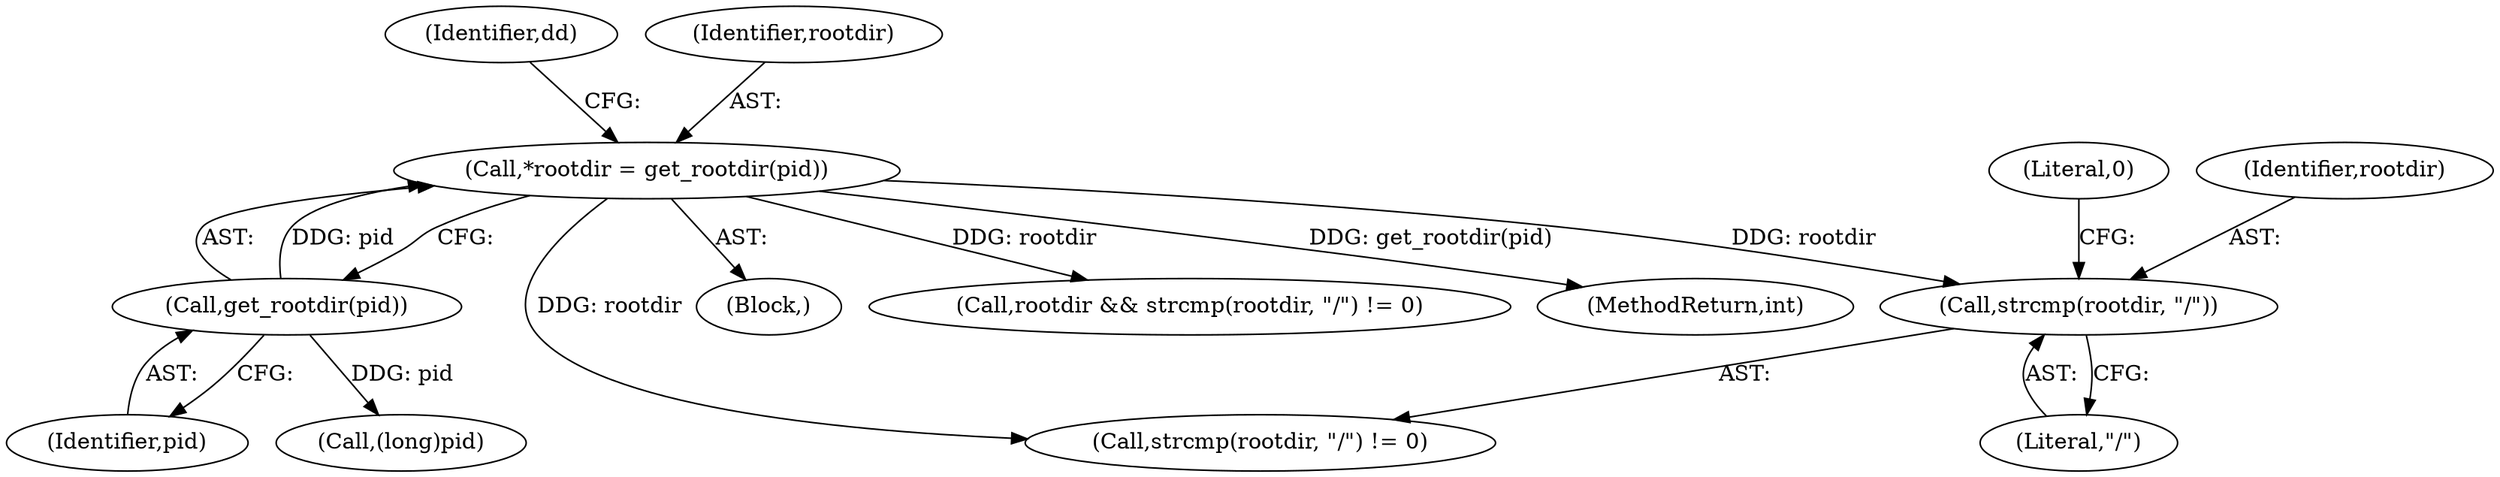 digraph "0_abrt_80408e9e24a1c10f85fd969e1853e0f192157f92_0@API" {
"1000637" [label="(Call,strcmp(rootdir, \"/\"))"];
"1000626" [label="(Call,*rootdir = get_rootdir(pid))"];
"1000628" [label="(Call,get_rootdir(pid))"];
"1000639" [label="(Literal,\"/\")"];
"1000626" [label="(Call,*rootdir = get_rootdir(pid))"];
"1000628" [label="(Call,get_rootdir(pid))"];
"1000640" [label="(Literal,0)"];
"1000631" [label="(Identifier,dd)"];
"1000629" [label="(Identifier,pid)"];
"1000636" [label="(Call,strcmp(rootdir, \"/\") != 0)"];
"1000627" [label="(Identifier,rootdir)"];
"1000638" [label="(Identifier,rootdir)"];
"1000650" [label="(Call,(long)pid)"];
"1000624" [label="(Block,)"];
"1000637" [label="(Call,strcmp(rootdir, \"/\"))"];
"1000634" [label="(Call,rootdir && strcmp(rootdir, \"/\") != 0)"];
"1001180" [label="(MethodReturn,int)"];
"1000637" -> "1000636"  [label="AST: "];
"1000637" -> "1000639"  [label="CFG: "];
"1000638" -> "1000637"  [label="AST: "];
"1000639" -> "1000637"  [label="AST: "];
"1000640" -> "1000637"  [label="CFG: "];
"1000626" -> "1000637"  [label="DDG: rootdir"];
"1000626" -> "1000624"  [label="AST: "];
"1000626" -> "1000628"  [label="CFG: "];
"1000627" -> "1000626"  [label="AST: "];
"1000628" -> "1000626"  [label="AST: "];
"1000631" -> "1000626"  [label="CFG: "];
"1000626" -> "1001180"  [label="DDG: get_rootdir(pid)"];
"1000628" -> "1000626"  [label="DDG: pid"];
"1000626" -> "1000634"  [label="DDG: rootdir"];
"1000626" -> "1000636"  [label="DDG: rootdir"];
"1000628" -> "1000629"  [label="CFG: "];
"1000629" -> "1000628"  [label="AST: "];
"1000628" -> "1000650"  [label="DDG: pid"];
}
